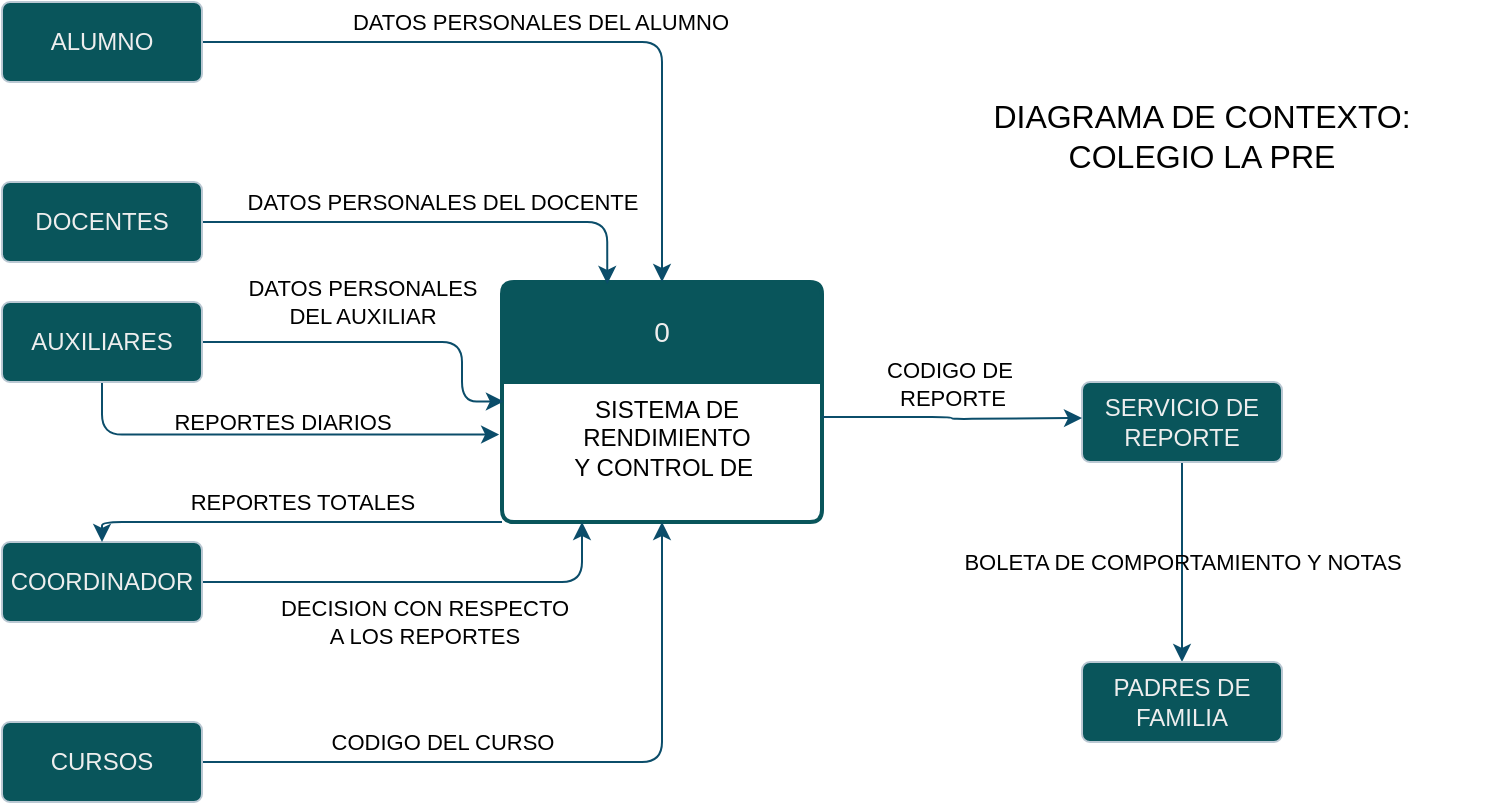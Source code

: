 <mxfile version="21.3.8" type="github">
  <diagram name="Página-1" id="OrkZKZXqTlq35BzDt4kj">
    <mxGraphModel dx="800" dy="404" grid="0" gridSize="10" guides="1" tooltips="1" connect="1" arrows="1" fold="1" page="0" pageScale="1" pageWidth="827" pageHeight="1169" background="#ffffff" math="0" shadow="0">
      <root>
        <mxCell id="0" />
        <mxCell id="1" parent="0" />
        <mxCell id="wvGKWxsEizsdqR5E_TBK-4" style="edgeStyle=orthogonalEdgeStyle;rounded=1;orthogonalLoop=1;jettySize=auto;html=1;exitX=0.75;exitY=0;exitDx=0;exitDy=0;labelBackgroundColor=none;strokeColor=#0B4D6A;fontColor=default;" parent="1" source="wvGKWxsEizsdqR5E_TBK-2" target="wvGKWxsEizsdqR5E_TBK-1" edge="1">
          <mxGeometry relative="1" as="geometry" />
        </mxCell>
        <mxCell id="wvGKWxsEizsdqR5E_TBK-1" value="0" style="swimlane;childLayout=stackLayout;horizontal=1;startSize=50;horizontalStack=0;rounded=1;fontSize=14;fontStyle=0;strokeWidth=2;resizeParent=0;resizeLast=1;shadow=0;dashed=0;align=center;arcSize=4;whiteSpace=wrap;html=1;labelBackgroundColor=none;fillColor=#09555B;strokeColor=#09555B;fontColor=#EEEEEE;" parent="1" vertex="1">
          <mxGeometry x="310" y="290" width="160" height="120" as="geometry" />
        </mxCell>
        <mxCell id="wvGKWxsEizsdqR5E_TBK-2" value="SISTEMA DE&lt;br&gt;&lt;div style=&quot;&quot;&gt;&lt;span style=&quot;background-color: initial;&quot;&gt;RENDIMIENTO&lt;/span&gt;&lt;/div&gt;Y CONTROL DE&amp;nbsp;" style="align=center;strokeColor=none;fillColor=none;spacingLeft=4;fontSize=12;verticalAlign=top;resizable=0;rotatable=0;part=1;html=1;labelBackgroundColor=none;fontColor=#000000;rounded=1;" parent="wvGKWxsEizsdqR5E_TBK-1" vertex="1">
          <mxGeometry y="50" width="160" height="70" as="geometry" />
        </mxCell>
        <mxCell id="wvGKWxsEizsdqR5E_TBK-10" value="DATOS PERSONALES DEL ALUMNO" style="edgeStyle=orthogonalEdgeStyle;rounded=1;orthogonalLoop=1;jettySize=auto;html=1;exitX=1;exitY=0.5;exitDx=0;exitDy=0;entryX=0.5;entryY=0;entryDx=0;entryDy=0;labelBackgroundColor=none;strokeColor=#0B4D6A;fontColor=#000000;" parent="1" source="wvGKWxsEizsdqR5E_TBK-5" target="wvGKWxsEizsdqR5E_TBK-1" edge="1">
          <mxGeometry x="-0.029" y="10" relative="1" as="geometry">
            <mxPoint x="-1" as="offset" />
          </mxGeometry>
        </mxCell>
        <mxCell id="wvGKWxsEizsdqR5E_TBK-5" value="ALUMNO" style="rounded=1;arcSize=10;whiteSpace=wrap;html=1;align=center;labelBackgroundColor=none;fillColor=#09555B;strokeColor=#BAC8D3;fontColor=#EEEEEE;" parent="1" vertex="1">
          <mxGeometry x="60" y="150" width="100" height="40" as="geometry" />
        </mxCell>
        <mxCell id="wvGKWxsEizsdqR5E_TBK-11" value="DATOS PERSONALES DEL DOCENTE" style="edgeStyle=orthogonalEdgeStyle;rounded=1;orthogonalLoop=1;jettySize=auto;html=1;exitX=1;exitY=0.5;exitDx=0;exitDy=0;entryX=0.329;entryY=0.008;entryDx=0;entryDy=0;entryPerimeter=0;labelBackgroundColor=none;strokeColor=#0B4D6A;fontColor=#000000;" parent="1" source="wvGKWxsEizsdqR5E_TBK-6" target="wvGKWxsEizsdqR5E_TBK-1" edge="1">
          <mxGeometry x="0.027" y="10" relative="1" as="geometry">
            <mxPoint as="offset" />
          </mxGeometry>
        </mxCell>
        <mxCell id="wvGKWxsEizsdqR5E_TBK-6" value="DOCENTES" style="rounded=1;arcSize=10;whiteSpace=wrap;html=1;align=center;labelBackgroundColor=none;fillColor=#09555B;strokeColor=#BAC8D3;fontColor=#EEEEEE;" parent="1" vertex="1">
          <mxGeometry x="60" y="240" width="100" height="40" as="geometry" />
        </mxCell>
        <mxCell id="wvGKWxsEizsdqR5E_TBK-12" value="DATOS PERSONALES&lt;br&gt;DEL AUXILIAR" style="edgeStyle=orthogonalEdgeStyle;rounded=1;orthogonalLoop=1;jettySize=auto;html=1;exitX=1;exitY=0.5;exitDx=0;exitDy=0;entryX=0.006;entryY=0.139;entryDx=0;entryDy=0;entryPerimeter=0;labelBackgroundColor=none;strokeColor=#0B4D6A;fontColor=#000000;" parent="1" source="wvGKWxsEizsdqR5E_TBK-7" target="wvGKWxsEizsdqR5E_TBK-2" edge="1">
          <mxGeometry x="-0.115" y="20" relative="1" as="geometry">
            <Array as="points">
              <mxPoint x="290" y="320" />
              <mxPoint x="290" y="350" />
            </Array>
            <mxPoint as="offset" />
          </mxGeometry>
        </mxCell>
        <mxCell id="wvGKWxsEizsdqR5E_TBK-17" value="REPORTES DIARIOS" style="edgeStyle=orthogonalEdgeStyle;rounded=1;orthogonalLoop=1;jettySize=auto;html=1;exitX=0.5;exitY=1;exitDx=0;exitDy=0;entryX=-0.009;entryY=0.375;entryDx=0;entryDy=0;entryPerimeter=0;labelBackgroundColor=none;strokeColor=#0B4D6A;fontColor=#000000;" parent="1" source="wvGKWxsEizsdqR5E_TBK-7" target="wvGKWxsEizsdqR5E_TBK-2" edge="1">
          <mxGeometry x="0.034" y="6" relative="1" as="geometry">
            <mxPoint as="offset" />
          </mxGeometry>
        </mxCell>
        <mxCell id="wvGKWxsEizsdqR5E_TBK-7" value="AUXILIARES" style="rounded=1;arcSize=10;whiteSpace=wrap;html=1;align=center;labelBackgroundColor=none;fillColor=#09555B;strokeColor=#BAC8D3;fontColor=#EEEEEE;" parent="1" vertex="1">
          <mxGeometry x="60" y="300" width="100" height="40" as="geometry" />
        </mxCell>
        <mxCell id="wvGKWxsEizsdqR5E_TBK-14" value="CODIGO DEL CURSO" style="edgeStyle=orthogonalEdgeStyle;rounded=1;orthogonalLoop=1;jettySize=auto;html=1;exitX=1;exitY=0.5;exitDx=0;exitDy=0;entryX=0.5;entryY=1;entryDx=0;entryDy=0;labelBackgroundColor=none;strokeColor=#0B4D6A;fontColor=#000000;" parent="1" source="wvGKWxsEizsdqR5E_TBK-8" target="wvGKWxsEizsdqR5E_TBK-2" edge="1">
          <mxGeometry x="-0.314" y="10" relative="1" as="geometry">
            <mxPoint as="offset" />
          </mxGeometry>
        </mxCell>
        <mxCell id="wvGKWxsEizsdqR5E_TBK-8" value="CURSOS" style="rounded=1;arcSize=10;whiteSpace=wrap;html=1;align=center;labelBackgroundColor=none;fillColor=#09555B;strokeColor=#BAC8D3;fontColor=#EEEEEE;" parent="1" vertex="1">
          <mxGeometry x="60" y="510" width="100" height="40" as="geometry" />
        </mxCell>
        <mxCell id="wvGKWxsEizsdqR5E_TBK-13" value="DECISION CON RESPECTO&lt;br&gt;A LOS REPORTES" style="edgeStyle=orthogonalEdgeStyle;rounded=1;orthogonalLoop=1;jettySize=auto;html=1;exitX=1;exitY=0.5;exitDx=0;exitDy=0;entryX=0.25;entryY=1;entryDx=0;entryDy=0;labelBackgroundColor=none;strokeColor=#0B4D6A;fontColor=#000000;" parent="1" source="wvGKWxsEizsdqR5E_TBK-9" target="wvGKWxsEizsdqR5E_TBK-2" edge="1">
          <mxGeometry x="-0.0" y="-20" relative="1" as="geometry">
            <mxPoint x="1" as="offset" />
          </mxGeometry>
        </mxCell>
        <mxCell id="wvGKWxsEizsdqR5E_TBK-9" value="COORDINADOR" style="rounded=1;arcSize=10;whiteSpace=wrap;html=1;align=center;labelBackgroundColor=none;fillColor=#09555B;strokeColor=#BAC8D3;fontColor=#EEEEEE;" parent="1" vertex="1">
          <mxGeometry x="60" y="420" width="100" height="40" as="geometry" />
        </mxCell>
        <mxCell id="wvGKWxsEizsdqR5E_TBK-15" value="REPORTES TOTALES" style="edgeStyle=orthogonalEdgeStyle;rounded=1;orthogonalLoop=1;jettySize=auto;html=1;exitX=0;exitY=1;exitDx=0;exitDy=0;entryX=0.5;entryY=0;entryDx=0;entryDy=0;labelBackgroundColor=none;strokeColor=#0B4D6A;fontColor=#000000;" parent="1" source="wvGKWxsEizsdqR5E_TBK-2" target="wvGKWxsEizsdqR5E_TBK-9" edge="1">
          <mxGeometry x="-0.047" y="-10" relative="1" as="geometry">
            <Array as="points">
              <mxPoint x="110" y="410" />
            </Array>
            <mxPoint as="offset" />
          </mxGeometry>
        </mxCell>
        <mxCell id="wvGKWxsEizsdqR5E_TBK-19" style="edgeStyle=orthogonalEdgeStyle;rounded=1;orthogonalLoop=1;jettySize=auto;html=1;exitX=0;exitY=0.5;exitDx=0;exitDy=0;entryX=0;entryY=0.5;entryDx=0;entryDy=0;labelBackgroundColor=none;strokeColor=#0B4D6A;fontColor=default;" parent="1" source="wvGKWxsEizsdqR5E_TBK-18" target="wvGKWxsEizsdqR5E_TBK-18" edge="1">
          <mxGeometry relative="1" as="geometry">
            <mxPoint x="590" y="360" as="targetPoint" />
          </mxGeometry>
        </mxCell>
        <mxCell id="wvGKWxsEizsdqR5E_TBK-23" value="BOLETA DE COMPORTAMIENTO Y NOTAS" style="edgeStyle=orthogonalEdgeStyle;rounded=1;orthogonalLoop=1;jettySize=auto;html=1;exitX=0.5;exitY=1;exitDx=0;exitDy=0;entryX=0.5;entryY=0;entryDx=0;entryDy=0;labelBackgroundColor=none;strokeColor=#0B4D6A;fontColor=#000000;" parent="1" source="wvGKWxsEizsdqR5E_TBK-18" target="wvGKWxsEizsdqR5E_TBK-22" edge="1">
          <mxGeometry relative="1" as="geometry" />
        </mxCell>
        <mxCell id="wvGKWxsEizsdqR5E_TBK-18" value="SERVICIO DE&lt;br&gt;REPORTE" style="rounded=1;arcSize=10;whiteSpace=wrap;html=1;align=center;labelBackgroundColor=none;fillColor=#09555B;strokeColor=#BAC8D3;fontColor=#EEEEEE;" parent="1" vertex="1">
          <mxGeometry x="600" y="340" width="100" height="40" as="geometry" />
        </mxCell>
        <mxCell id="wvGKWxsEizsdqR5E_TBK-21" value="CODIGO DE&amp;nbsp;&lt;br&gt;REPORTE" style="edgeStyle=orthogonalEdgeStyle;rounded=1;orthogonalLoop=1;jettySize=auto;html=1;exitX=1;exitY=0.25;exitDx=0;exitDy=0;labelBackgroundColor=none;strokeColor=#0B4D6A;fontColor=#000000;" parent="1" source="wvGKWxsEizsdqR5E_TBK-2" edge="1">
          <mxGeometry x="-0.007" y="18" relative="1" as="geometry">
            <mxPoint x="600" y="358" as="targetPoint" />
            <mxPoint x="-18" y="-17" as="offset" />
          </mxGeometry>
        </mxCell>
        <mxCell id="wvGKWxsEizsdqR5E_TBK-22" value="PADRES DE FAMILIA" style="rounded=1;arcSize=10;whiteSpace=wrap;html=1;align=center;labelBackgroundColor=none;fillColor=#09555B;strokeColor=#BAC8D3;fontColor=#EEEEEE;" parent="1" vertex="1">
          <mxGeometry x="600" y="480" width="100" height="40" as="geometry" />
        </mxCell>
        <mxCell id="wvGKWxsEizsdqR5E_TBK-24" value="&lt;font style=&quot;font-size: 16px;&quot;&gt;DIAGRAMA DE CONTEXTO:&lt;br&gt;COLEGIO LA PRE&lt;br&gt;&lt;/font&gt;" style="text;html=1;strokeColor=none;fillColor=none;align=center;verticalAlign=middle;whiteSpace=wrap;rounded=0;fontColor=#000000;" parent="1" vertex="1">
          <mxGeometry x="514" y="199" width="292" height="35" as="geometry" />
        </mxCell>
      </root>
    </mxGraphModel>
  </diagram>
</mxfile>
